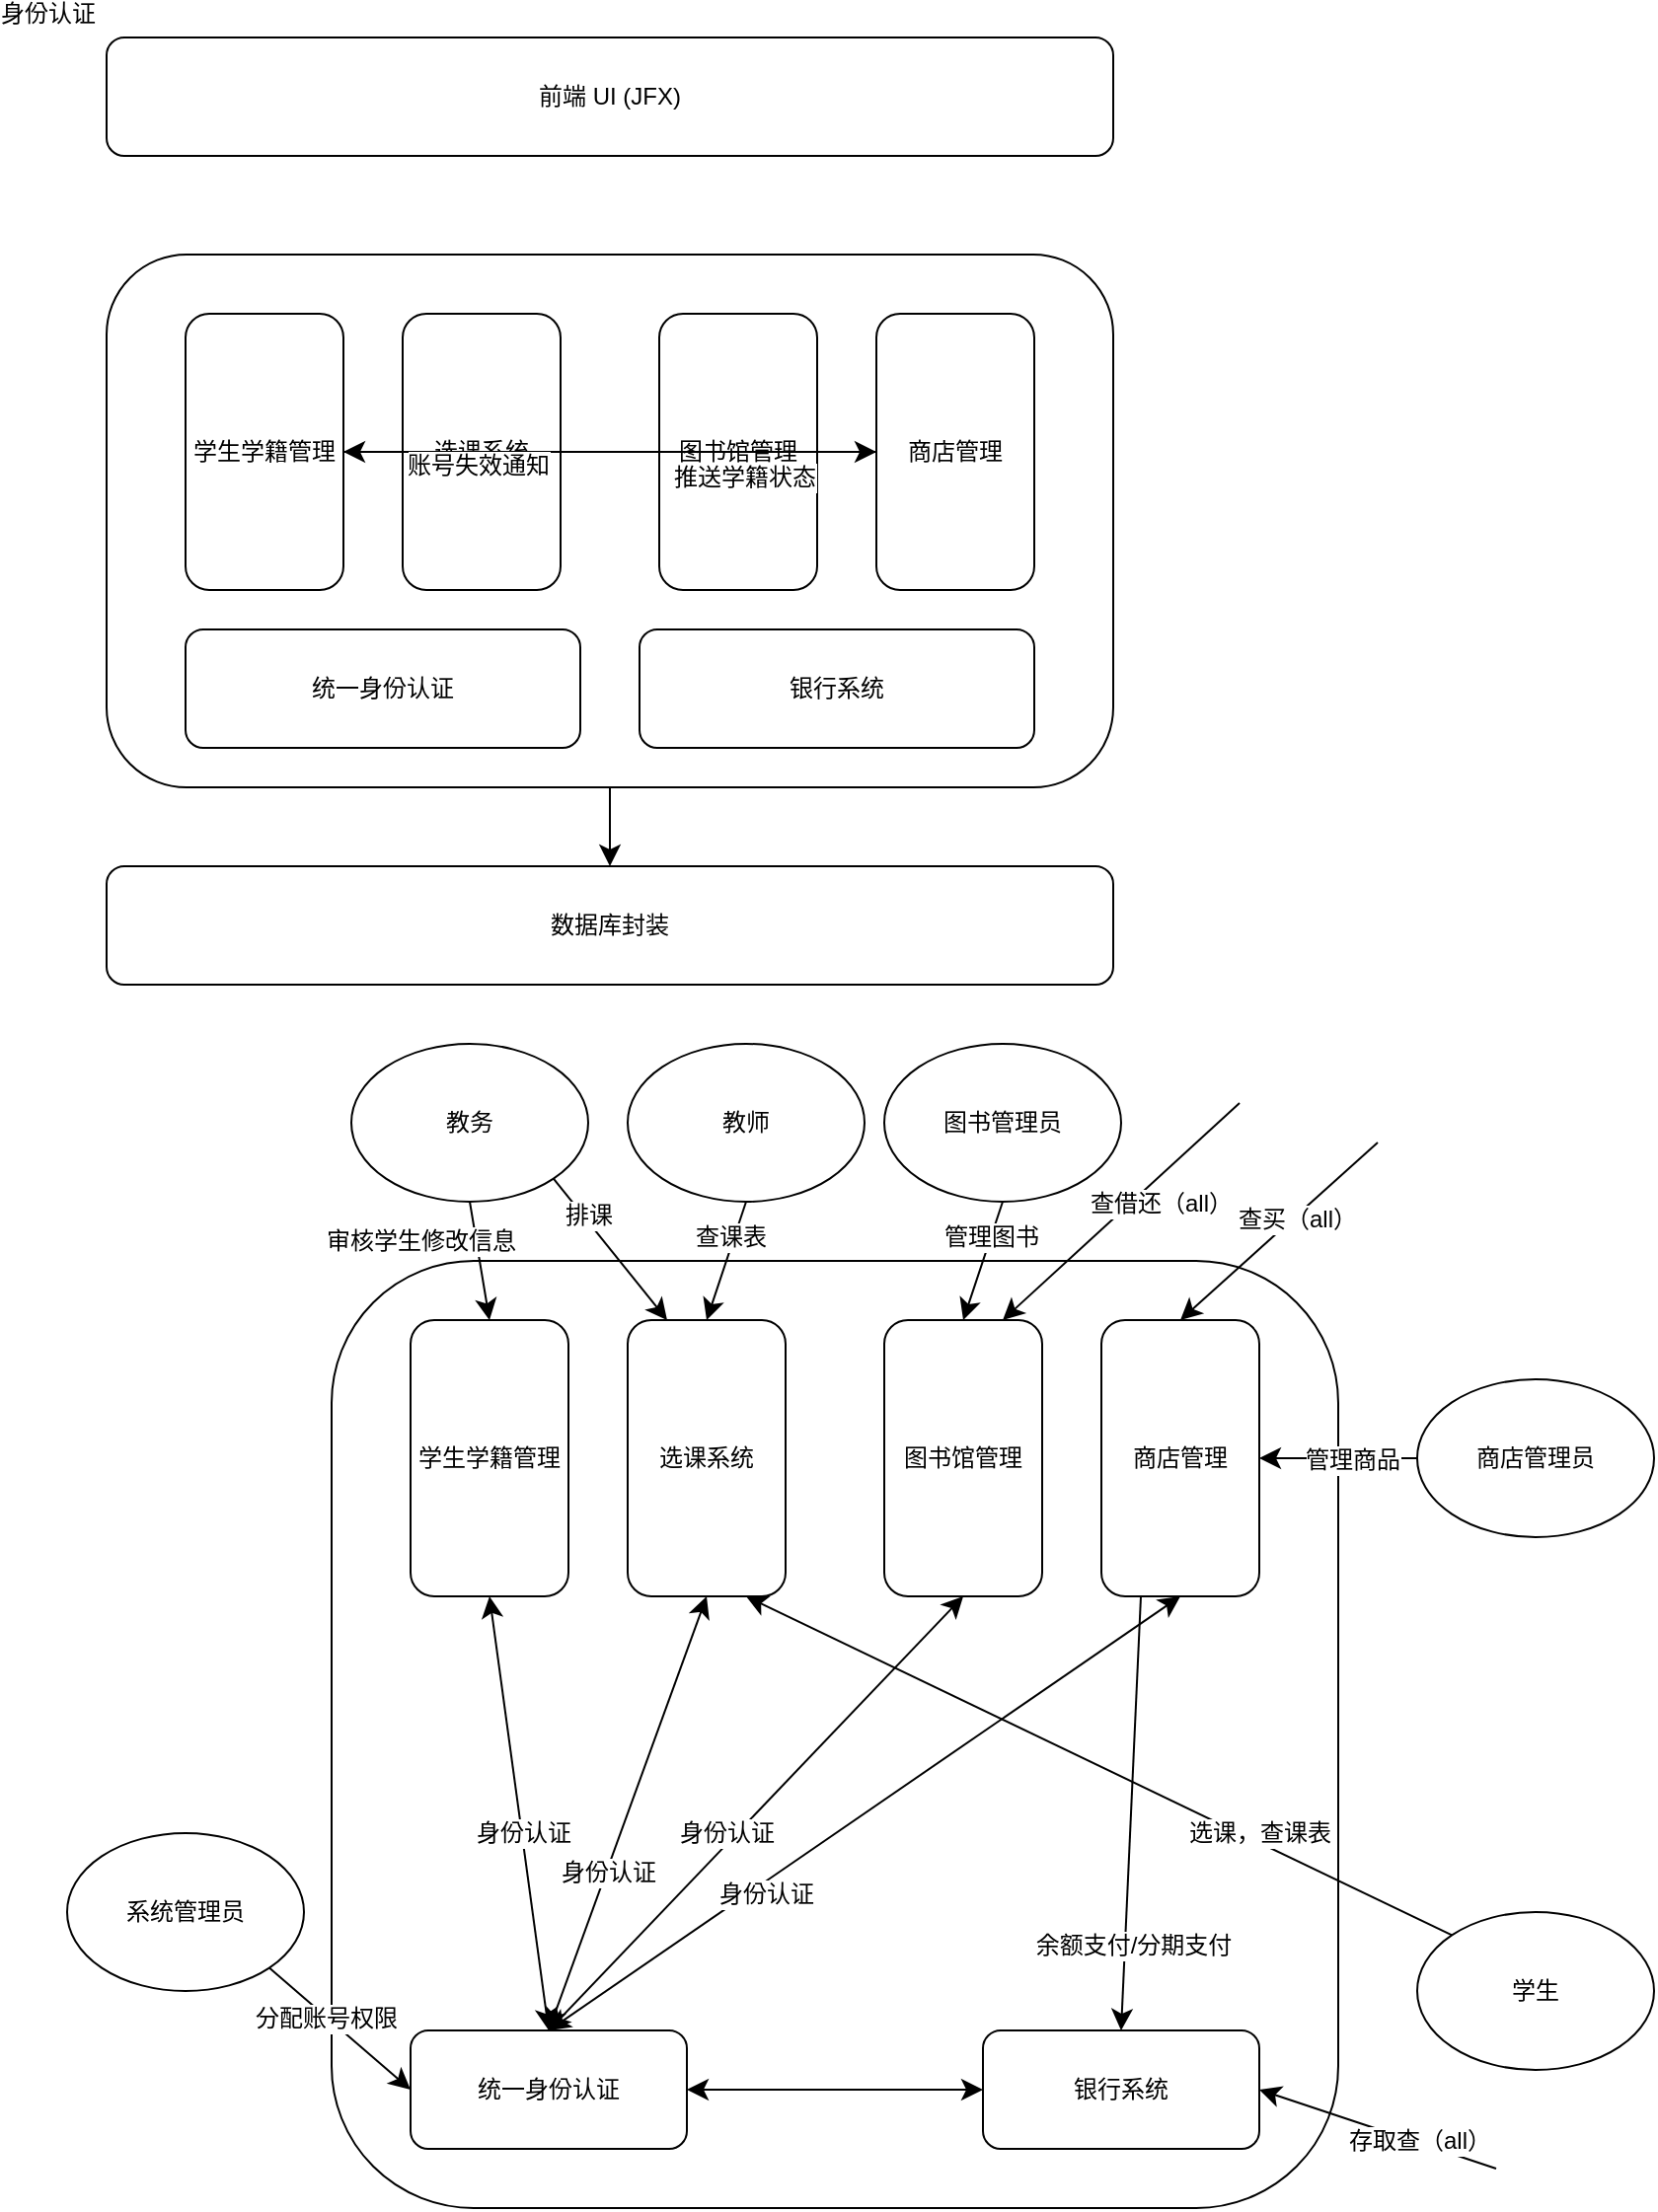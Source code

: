 <mxfile version="28.1.1">
  <diagram name="第 1 页" id="JiUpI6hv0vBJvtDWEYGz">
    <mxGraphModel dx="869" dy="1060" grid="1" gridSize="10" guides="1" tooltips="1" connect="1" arrows="1" fold="1" page="1" pageScale="1" pageWidth="827" pageHeight="1169" math="0" shadow="0">
      <root>
        <mxCell id="0" />
        <mxCell id="1" parent="0" />
        <mxCell id="Blr8LIOK72sx-GVthxVn-6" style="edgeStyle=none;curved=1;rounded=0;orthogonalLoop=1;jettySize=auto;html=1;exitX=0.5;exitY=极简1;exitDx=0;exitDy=0;entryX=0.5;entryY=0;entryDx=0;entryDy=0;fontSize=12;startSize=8;endSize=8;" edge="1" parent="1" source="Blr8LIOK72sx-GVthxVn-1" target="Blr8LIOK72sx-GVthxVn-5">
          <mxGeometry relative="1" as="geometry" />
        </mxCell>
        <mxCell id="Blr8LIOK72sx-GVthxVn-1" value="前端 UI (&lt;span style=&quot;background-color: transparent; color: light-dark(rgb(0, 0, 0), rgb(255, 255, 255));&quot;&gt;JFX)&lt;/span&gt;" style="rounded=1;whiteSpace=wrap;html=1;" vertex="1" parent="1">
          <mxGeometry x="30" y="10" width="510" height="60" as="geometry" />
        </mxCell>
        <mxCell id="Blr8LIOK72sx-GVthxVn-14" style="edgeStyle=none;curved=1;rounded=0;orthogonalLoop=1;jettySize=auto;html=1;exitX=0.5;exitY=1;exitDx=0;exitDy=0;entryX=0.5;entryY=0;entryDx=0;entryDy=0;fontSize=12;startSize=8;endSize=8;" edge="1" parent="1" source="Blr8LIOK72sx-GVthxVn-5" target="Blr8LIOK72sx-GVthxVn-13">
          <mxGeometry relative="1" as="geometry" />
        </mxCell>
        <mxCell id="Blr8LIOK72sx-GVthxVn-5" value="" style="rounded=1;whiteSpace=wrap;html=1;" vertex="1" parent="1">
          <mxGeometry x="30" y="120" width="510" height="270" as="geometry" />
        </mxCell>
        <mxCell id="Blr8LIOK72sx-GVthxVn-7" value="统一身份认证" style="rounded=1;whiteSpace=wrap;html=1;" vertex="1" parent="1">
          <mxGeometry x="70" y="310" width="200" height="60" as="geometry" />
        </mxCell>
        <mxCell id="Blr8LIOK72sx-GVthxVn-8" value="银行系统" style="rounded=1;whiteSpace=wrap;html=1;" vertex="1" parent="1">
          <mxGeometry x="300" y="310" width="200" height="60" as="geometry" />
        </mxCell>
        <mxCell id="Blr8LIOK72sx-GVthxVn-9" value="学生学籍管理" style="rounded=1;whiteSpace=wrap;html=1;" vertex="1" parent="1">
          <mxGeometry x="70" y="150" width="80" height="140" as="geometry" />
        </mxCell>
        <mxCell id="Blr8LIOK72sx-GVthxVn-10" value="商店管理" style="rounded=1;whiteSpace=wrap;html=1;" vertex="1" parent="1">
          <mxGeometry x="420" y="150" width="80" height="140" as="geometry" />
        </mxCell>
        <mxCell id="Blr8LIOK72sx-GVthxVn-11" value="图书馆管理&lt;span style=&quot;color: rgba(0, 0, 0, 0); font-family: monospace; font-size: 0px; text-align: start; text-wrap-mode: nowrap;&quot;&gt;%3CmxGraphModel%3E%3Croot%3E%3CmxCell%20id%3D%220%22%2F%3E%3CmxCell%20id%3D%221%22%20parent%3D%220%22%2F%3E%3CmxCell%20id%3D%222%22%20value%3D%22%E5%95%86%E5%BA%97%E7%AE%A1%E7%90%86%22%20style%3D%22rounded%3D1%3BwhiteSpace%3Dwrap%3Bhtml%3D1%3B%22%20vertex%3D%221%22%20parent%3D%221%22%3E%3CmxGeometry%20x%3D%22520%22%20y%3D%22340%22%20width%3D%2280%22%20height%3D%22100%22%20as%3D%22geometry%22%2F%3E%3C%2FmxCell%3E%3C%2Froot%3E%3C%2FmxGraphModel%3E&lt;/span&gt;" style="rounded=1;whiteSpace=wrap;html=1;" vertex="1" parent="1">
          <mxGeometry x="310" y="150" width="80" height="140" as="geometry" />
        </mxCell>
        <mxCell id="Blr8LIOK72sx-GVthxVn-12" value="选课系统" style="rounded=1;whiteSpace=wrap;html=1;" vertex="1" parent="1">
          <mxGeometry x="180" y="150" width="80" height="140" as="geometry" />
        </mxCell>
        <mxCell id="Blr8LIOK72sx-GVthxVn-13" value="数据库封装" style="rounded=1;whiteSpace=wrap;html=1;" vertex="1" parent="1">
          <mxGeometry x="30" y="430" width="510" height="60" as="geometry" />
        </mxCell>
        <mxCell id="Blr8LIOK72sx-GVthxVn-16" value="" style="rounded=1;whiteSpace=wrap;html=1;" vertex="1" parent="1">
          <mxGeometry x="144" y="630" width="510" height="480" as="geometry" />
        </mxCell>
        <mxCell id="Blr8LIOK72sx-GVthxVn-17" value="统一身份认证" style="rounded=1;whiteSpace=wrap;html=1;" vertex="1" parent="1">
          <mxGeometry x="184" y="1020" width="140" height="60" as="geometry" />
        </mxCell>
        <mxCell id="Blr8LIOK72sx-GVthxVn-18" value="银行系统" style="rounded=1;whiteSpace=wrap;html=1;" vertex="1" parent="1">
          <mxGeometry x="474" y="1020" width="140" height="60" as="geometry" />
        </mxCell>
        <mxCell id="Blr8LIOK72sx-GVthxVn-19" value="学生学籍管理" style="rounded=1;whiteSpace=wrap;html=1;" vertex="1" parent="1">
          <mxGeometry x="184" y="660" width="80" height="140" as="geometry" />
        </mxCell>
        <mxCell id="Blr8LIOK72sx-GVthxVn-52" style="edgeStyle=none;curved=1;rounded=0;orthogonalLoop=1;jettySize=auto;html=1;entryX=0.5;entryY=0;entryDx=0;entryDy=0;fontSize=12;startSize=8;endSize=8;exitX=0.25;exitY=1;exitDx=0;exitDy=0;" edge="1" parent="1" source="Blr8LIOK72sx-GVthxVn-20" target="Blr8LIOK72sx-GVthxVn-18">
          <mxGeometry relative="1" as="geometry" />
        </mxCell>
        <mxCell id="Blr8LIOK72sx-GVthxVn-53" value="余额支付/分期支付" style="edgeLabel;html=1;align=center;verticalAlign=middle;resizable=0;points=[];fontSize=12;" vertex="1" connectable="0" parent="Blr8LIOK72sx-GVthxVn-52">
          <mxGeometry x="0.595" y="4" relative="1" as="geometry">
            <mxPoint y="1" as="offset" />
          </mxGeometry>
        </mxCell>
        <mxCell id="Blr8LIOK72sx-GVthxVn-20" value="商店管理" style="rounded=1;whiteSpace=wrap;html=1;" vertex="1" parent="1">
          <mxGeometry x="534" y="660" width="80" height="140" as="geometry" />
        </mxCell>
        <mxCell id="Blr8LIOK72sx-GVthxVn-21" value="图书馆管理&lt;span style=&quot;color: rgba(0, 0, 0, 0); font-family: monospace; font-size: 0px; text-align: start; text-wrap-mode: nowrap;&quot;&gt;%3CmxGraphModel%3E%3Croot%3极简E%3CmxCell%20id%3D%220%22%2F%3E%3CmxCell%20id%3D%221%22%20parent%3D%220%22%2F%3E%3CmxCell%20id%3D%222%22%20value%3D%22%E5%95%86%E5%BA%97%E7%AE%A1%E7%90%86%22%20style%3D%22rounded%3D1%3BwhiteSpace%3Dwrap%3Bhtml%3D1%3B%22%20vertex%3D%221%22%20parent%3D%221%22%3E%3CmxGeometry%20x%3D%22520%22%20y%3D%22340%22%20width%3D%2280%22%20height%3D%22100%22%20as%3D%22geometry%22%2F%3E%3C%2FmxCell%3E%3C%2Froot%3E%3C%2FmxGraphModel%3E&lt;/span&gt;" style="rounded=1;whiteSpace=wrap;html=1;" vertex="1" parent="1">
          <mxGeometry x="424" y="660" width="80" height="140" as="geometry" />
        </mxCell>
        <mxCell id="Blr8LIOK72sx-GVthxVn-22" value="选课系统" style="rounded=1;whiteSpace=wrap;html=1;" vertex="1" parent="1">
          <mxGeometry x="294" y="660" width="80" height="140" as="geometry" />
        </mxCell>
        <mxCell id="Blr8LIOK72sx-GVthxVn-25" value="" style="endArrow=classic;startArrow=classic;html=1;rounded=0;fontSize=12;startSize=8;endSize=8;curved=1;entryX=0.5;entryY=1;entryDx=0;entryDy=0;exitX=0.5;exitY=0;exitDx=0;exitDy=0;" edge="1" parent="1" source="Blr8LIOK72sx-GVthxVn-17" target="Blr8LIOK72sx-GVthxVn-19">
          <mxGeometry width="50" height="50" relative="1" as="geometry">
            <mxPoint x="344" y="720" as="sourcePoint" />
            <mxPoint x="394" y="670" as="targetPoint" />
          </mxGeometry>
        </mxCell>
        <mxCell id="Blr8LIOK72sx-GVthxVn-26" value="身份认证" style="edgeLabel;html=1;align=center;verticalAlign=middle;resizable=0;points=[];fontSize=12;" vertex="1" connectable="0" parent="Blr8LIOK72sx-GVthxVn-25">
          <mxGeometry x="0.111" y="-3" relative="1" as="geometry">
            <mxPoint y="23" as="offset" />
          </mxGeometry>
        </mxCell>
        <mxCell id="Blr8LIOK72sx-GVthxVn-27" value="" style="endArrow=classic;startArrow=classic;html=1;rounded=0;fontSize=12;startSize=8;endSize=8;curved=1;entryX=0.5;entryY=1;entryDx=0;entryDy=0;exitX=0.5;exitY=0;exitDx=0;exitDy=0;" edge="1" parent="1" source="Blr8LIOK72sx-GVthxVn-17" target="Blr8LIOK72sx-GVthxVn-22">
          <mxGeometry width="50" height="50" relative="1" as="geometry">
            <mxPoint x="324" y="1190" as="sourcePoint" />
            <mxPoint x="314" y="910" as="targetPoint" />
          </mxGeometry>
        </mxCell>
        <mxCell id="Blr8LIOK72sx-GVthxVn-28" value="身份认证" style="edgeLabel;html=1;align=center;verticalAlign=middle;resizable=0;points=[];fontSize=12;" vertex="1" connectable="0" parent="Blr8LIOK72sx-GVthxVn-27">
          <mxGeometry x="0.111" y="-3" relative="1" as="geometry">
            <mxPoint x="-17" y="41" as="offset" />
          </mxGeometry>
        </mxCell>
        <mxCell id="Blr8LIOK72sx-GVthxVn-29" value="" style="endArrow=classic;startArrow=classic;html=1;rounded=0;fontSize=12;startSize=8;endSize=8;curved=1;entryX=0.5;entryY=1;entryDx=0;entryDy=0;exitX=0.5;exitY=0;exitDx=0;exitDy=0;" edge="1" parent="1" source="Blr8LIOK72sx-GVthxVn-17" target="Blr8LIOK72sx-GVthxVn-21">
          <mxGeometry width="50" height="50" relative="1" as="geometry">
            <mxPoint x="464" y="1070" as="sourcePoint" />
            <mxPoint x="454" y="790" as="targetPoint" />
          </mxGeometry>
        </mxCell>
        <mxCell id="Blr8LIOK72sx-GVthxVn-30" value="身份认证" style="edgeLabel;html=1;align=center;verticalAlign=middle;resizable=0;points=[];fontSize=12;" vertex="1" connectable="0" parent="Blr8LIOK72sx-GVthxVn-29">
          <mxGeometry x="0.111" y="-3" relative="1" as="geometry">
            <mxPoint x="-29" y="20" as="offset" />
          </mxGeometry>
        </mxCell>
        <mxCell id="Blr8LIOK72sx-GVthxVn-31" value="" style="endArrow=classic;startArrow=classic;html=1;rounded=0;fontSize=12;startSize=8;endSize=8;curved=1;entryX=0.5;entryY=1;entryDx=0;entryDy=0;exitX=0.5;exitY=0;exitDx=0;exitDy=0;" edge="1" parent="1" source="Blr8LIOK72sx-GVthxVn-17" target="Blr8LIOK72sx-GVthxVn-20">
          <mxGeometry width="50" height="50" relative="1" as="geometry">
            <mxPoint x="534" y="1140" as="sourcePoint" />
            <mxPoint x="524" y="860" as="targetPoint" />
          </mxGeometry>
        </mxCell>
        <mxCell id="Blr8LIOK72sx-GVthxVn-32" value="身份认证" style="edgeLabel;html=1;align=center;verticalAlign=middle;resizable=0;points=[];fontSize=12;" vertex="1" connectable="0" parent="Blr8LIOK72sx-GVthxVn-31">
          <mxGeometry x="0.111" y="-3" relative="1" as="geometry">
            <mxPoint x="-70" y="50" as="offset" />
          </mxGeometry>
        </mxCell>
        <mxCell id="Blr8LIOK72sx-GVthxVn-33" value="" style="endArrow=classic;startArrow=classic;html=1;rounded=0;fontSize=12;startSize=8;endSize=8;curved=1;entryX=0;entryY=0.5;entryDx=0;entryDy=0;exitX=1;exitY=0.5;exitDx=0;exitDy=0;" edge="1" parent="1" source="Blr8LIOK72sx-GVthxVn-17" target="Blr8LIOK72sx-GVthxVn-18">
          <mxGeometry width="50" height="50" relative="1" as="geometry">
            <mxPoint x="424" y="1190" as="sourcePoint" />
            <mxPoint x="714" y="910" as="targetPoint" />
          </mxGeometry>
        </mxCell>
        <mxCell id="Blr8LIOK72sx-GVthxVn-34" value="身份认证" style="edgeLabel;html=1;align=center;verticalAlign=middle;resizable=0;points=[];fontSize=12;" vertex="1" connectable="0" parent="Blr8LIOK72sx-GVthxVn-33">
          <mxGeometry x="0.111" y="-3" relative极简="1" as="geometry">
            <mxPoint y="1" as="offset" />
          </mxGeometry>
        </mxCell>
        <mxCell id="Blr8LIOK72sx-GVthxVn-36" style="edgeStyle=none;curved=1;rounded=0;orthogonalLoop=1;jettySize=auto;html=1;entryX=1;entryY=0.5;entryDx=0;entryDy=0;fontSize=12;startSize=8;endSize=8;" edge="1" parent="1" target="Blr8LIOK72sx-GVthxVn-18">
          <mxGeometry relative="1" as="geometry">
            <mxPoint x="734" y="1090" as="sourcePoint" />
          </mxGeometry>
        </mxCell>
        <mxCell id="Blr8LIOK72sx-GVthxVn-40" value="存取查（all）" style="edgeLabel;html=1;align=center;verticalAlign=middle;resizable=0;points=[];fontSize=12;" vertex="1" connectable="0" parent="Blr8LIOK72sx-GVthxVn-36">
          <mxGeometry x="-0.021" y="-1" relative="1" as="geometry">
            <mxPoint x="19" y="6极简" as="offset" />
          </mxGeometry>
        </mxCell>
        <mxCell id="Blr8LIOK72sx-GVthxVn-44" style="edgeStyle=none;curved=1;rounded=0;orthogonalLoop=1;jettySize=auto;html=1;exitX=0;exitY=0.5;exitDx=0;exitDy=0;entryX=0.75;entryY=1;entryDx=0;entryDy=0;fontSize=12;startSize=8;endSize=8;" edge="1" parent="1" source="Blr8LIOK72sx-GVthxVn-35" target="Blr8LIOK72s极简x-GVthxVn-19">
          <mxGeometry relative="1" as="geometry" />
        </mxCell>
        <mxCell id="Blr8LIOK72sx-GVthxVn-45" value="查改" style="edgeLabel;html=1;align=center;verticalAlign=middle;resizable=0;points=[];fontSize=12;" vertex="1" connectable="0" parent="Blr8LIOK72sx-GVthxVn-44">
          <mxGeometry x="-0.295" y="4" relative="1" as="geometry">
            <mxPoint x="-40" y="-23" as="offset" />
          </mxGeometry>
        </mxCell>
        <mxCell id="Blr8LIOK72sx-GVthxVn-46" style="edgeStyle=none;curved=1;rounded=0;orthogonalLoop=1;jettySize=auto;html=1;exitX=0;exitY=0;exitDx=0;exitDy=0;entryX=0.75;entryY=1;entryDx=0;entryDy=0;fontSize=12;startSize=8;endSize=8;" edge="1" parent="1" source="Blr8LIOK72sx-GVthxVn-35" target="Blr8LIOK72sx-GVthxVn-22">
          <mxGeometry relative="1" as="geometry" />
        </mxCell>
        <mxCell id="Blr8LIOK72sx-GVthxVn-47" value="选课，查课表" style="edgeLabel;html=1;align=center;verticalAlign=middle;resizable=0;points=[];fontSize=12;" vertex="1" connectable="0" parent="Blr8LIOK72sx-GVthxVn-46">
          <mxGeometry x="-0.317" y="-1" relative="1" as="geometry">
            <mxPoint x="24" y="8" as="offset" />
          </mxGeometry>
        </mxCell>
        <mxCell id="Blr8LIOK72sx-GVthxVn-50" style="edgeStyle=none;curved=1;rounded=0;orthogonalLoop=1;jettySize=auto;html=1;entryX=0.5;entryY=0;entryDx=0;entryDy=0;fontSize=12;startSize=8;endSize=8;" edge="1" parent="1" target="Blr8LIOK72sx-GVthxVn-20">
          <mxGeometry relative="1" as="geometry">
            <mxPoint x="674" y="570" as="sourcePoint" />
          </mxGeometry>
        </mxCell>
        <mxCell id="Blr8LIOK72sx-GVthxVn-51" value="查买（all）" style="edgeLabel;html=1;align=center;verticalAlign=middle;resizable=0;points=[];fontSize=12;" vertex="1" connectable="0" parent="Blr8LIOK72sx-GVthxVn-50">
          <mxGeometry x="-0.057" y="-4" relative="1" as="geometry">
            <mxPoint x="9" y="-1" as="offset" />
          </mxGeometry>
        </mxCell>
        <mxCell id="Blr8LIOK72sx-GVthxVn-35" value="学生" style="ellipse;whiteSpace=wrap;html=1;" vertex="1" parent="1">
          <mxGeometry x="694" y="960" width="120" height="80" as="geometry" />
        </mxCell>
        <mxCell id="Blr8LIOK72sx-GVthxVn-42" style="edgeStyle=none;curved=1;rounded=0;orthogonalLoop=1;jettySize=auto;html=1;exitX=0.5;exitY=1;exitDx=0;exitDy=0;entryX=0.5;entryY=0;entryDx=0;entryDy=0;fontSize=12;startSize=8;endSize=8;" edge="1" parent="1" source="Blr8LIOK72sx-GVthxVn-41" target="Blr8LIOK72sx-GVthxVn-19">
          <mxGeometry relative="1" as="geometry" />
        </mxCell>
        <mxCell id="Blr8LIOK72sx-GVthxVn-43" value="审核学生修改信息" style="edgeLabel;html=1;align=center;verticalAlign=middle;resizable=0;points=[];fontSize=12;" vertex="1" connectable="0" parent="Blr8LIOK72sx-GVthxVn-42">
          <mxGeometry x="-0.532" y="2" relative="1" as="geometry">
            <mxPoint x="-30" y="6" as="offset" />
          </mxGeometry>
        </mxCell>
        <mxCell id="Blr8LIOK72sx-GVthxVn-54" style="edgeStyle=none;curved=1;rounded=0;orthogonalLoop=1;jettySize=auto;html=1;exitX=1;exitY=1;exitDx=0;exitDy=0;entryX=0.25;entryY=0;entryDx=0;entryDy=0;fontSize=12;startSize=8;endSize=8;" edge="1" parent="1" source="Blr8LIOK72sx-GVthxVn-41" target="Blr8LIOK72sx-GVthxVn-22">
          <mxGeometry relative="1" as="geometry" />
        </mxCell>
        <mxCell id="Blr8LIOK72sx-GVthxVn-55" value="排课" style="edgeLabel;html=1;align=center;verticalAlign=middle;resizable=0;points=[];fontSize=12;" vertex="1" connectable="0" parent="Blr8LIOK72sx-GVthxVn-54">
          <mxGeometry x="-0.452" y="2" relative="1" as="geometry">
            <mxPoint as="offset" />
          </mxGeometry>
        </mxCell>
        <mxCell id="Blr8LIOK72sx-GVthxVn-41" value="教务" style="ellipse;whiteSpace=wrap;html=1;" vertex="1" parent="1">
          <mxGeometry x="154" y="520" width="120" height="80" as="geometry" />
        </mxCell>
        <mxCell id="Blr8LIOK72sx-GVthxVn-57" style="edgeStyle=none;curved=1;rounded=0;orthogonalLoop=1;jettySize=auto;html=1;exitX=0.5;exitY=1;exitDx=0;exitDy=0;entryX=0.5;entryY=0;entryDx=0;entryDy=0;fontSize=12;startSize=8;endSize=8;" edge="1" parent="1" source="Blr8LIOK72sx-GVthxVn-56" target="Blr8LIOK72sx-GVthxVn-22">
          <mxGeometry relative="1" as="geometry" />
        </mxCell>
        <mxCell id="Blr8LIOK72sx-GVthxVn-58" value="查课表" style="edgeLabel;html=1;align=center;verticalAlign=middle;resizable=0;points=[];fontSize=12;" vertex="1" connectable="0" parent="Blr8LIOK72sx-GVthxVn-57">
          <mxGeometry x="-0.398" y="-2" relative="1" as="geometry">
            <mxPoint as="offset" />
          </mxGeometry>
        </mxCell>
        <mxCell id="Blr8LIOK72sx-GVthxVn-59" style="edgeStyle=none;curved=1;rounded=0;orthogonalLoop=1;jettySize=auto;html=1;entryX=0.75;entryY=0;entryDx=0;entryDy=0;fontSize=12;startSize=8;endSize=8;" edge="1" parent="1" target="Blr8LIOK72sx-GVthxVn-21">
          <mxGeometry relative="1" as="geometry">
            <mxPoint x="604" y="550" as="sourcePoint" />
          </mxGeometry>
        </mxCell>
        <mxCell id="Blr8LIOK72sx-GVthxVn-60" value="查借还（all）" style="edgeLabel;html=1;align=center;verticalAlign=middle;resizable=0;points=[];fontSize=12;" vertex="1" connectable="0" parent="Blr8LIOK72sx-GVthxVn-59">
          <mxGeometry x="-0.472" y="1" relative="1" as="geometry">
            <mxPoint x="-9" y="21" as="offset" />
          </mxGeometry>
        </mxCell>
        <mxCell id="Blr8LIOK72sx-GVthxVn-56" value="教师" style="ellipse;whiteSpace=wrap;html=1;" vertex="1" parent="1">
          <mxGeometry x="294" y="520" width="120" height="80" as="geometry" />
        </mxCell>
        <mxCell id="Blr8LIOK72sx-GVthxVn-66" style="edgeStyle=none;curved=1;rounded=0;orthogonalLoop=1;jettySize=auto;html=1;exitX=0.5;exitY=1;exitDx=0;exitDy=0;entryX=0.5;entryY=0;entryDx=0;entryDy=0;fontSize=12;startSize=8;endSize=8;" edge="1" parent="1" source="Blr8LIOK72sx-GVthxVn-63" target="Blr8LIOK72sx-GVthxVn-21">
          <mxGeometry relative="1" as="geometry" />
        </mxCell>
        <mxCell id="Blr8LIOK72sx-GVthxVn-67" value="管理图书" style="edgeLabel;html=1;align=center;verticalAlign=middle;resizable=0;points=[];fontSize=12;" vertex="1" connectable="0" parent="Blr8LIOK72sx-GVthxVn-66">
          <mxGeometry x="-0.429" y="-1" relative="1" as="geometry">
            <mxPoint y="1" as="offset" />
          </mxGeometry>
        </mxCell>
        <mxCell id="Blr8LIOK72sx-GVthxVn-63" value="图书管理员" style="ellipse;whiteSpace=wrap;html=1;" vertex="1" parent="1">
          <mxGeometry x="424" y="520" width="120" height="80" as="geometry" />
        </mxCell>
        <mxCell id="Blr8LIOK72sx-GVthxVn-69" style="edgeStyle=none;curved=1;rounded=0;orthogonalLoop=1;jettySize=auto;html=1;exitX=0;exitY=0.5;exitDx=0;exitDy=0;entryX=1;entryY=0.5;entryDx=0;entryDy=0;fontSize=12;startSize=8;endSize=8;" edge="1" parent="1" source="Blr8LIOK72sx-GVthxVn-68" target="Blr8LIOK72sx-GVthxVn-20">
          <mxGeometry relative="1" as="geometry" />
        </mxCell>
        <mxCell id="Blr8LIOK72sx-GVthxVn-70" value="管理商品" style="edgeLabel;html=1;align=center;verticalAlign=middle;resizable=0;points=[];fontSize=12;" vertex="1" connectable="0" parent="Blr8LIOK72sx-GVthxVn-69">
          <mxGeometry x="0.258" y="1" relative="1" as="geometry">
            <mxPoint x="17" as="offset" />
          </mxGeometry>
        </mxCell>
        <mxCell id="Blr8LIOK72sx-GVthxVn-68" value="商店管理员" style="ellipse;whiteSpace=wrap;html=1;" vertex="1" parent="1">
          <mxGeometry x="694" y="690" width="120" height="80" as="geometry" />
        </mxCell>
        <mxCell id="Blr8LIOK72sx-GVthxVn-72" style="edgeStyle=none;curved=1;rounded=0;orthogonalLoop=1;jettySize=auto;html=1;exitX=1;exitY=1;exitDx=0;exitDy=0;entryX=0;entryY=0.5;entryDx=0;entryDy=0;fontSize=12;startSize=8;endSize=8;" edge="1" parent="1" source="Blr8LIOK72sx-GVthxVn-71" target="Blr8LIOK72sx-GVthxVn-17">
          <mxGeometry relative="1" as="geometry" />
        </mxCell>
        <mxCell id="Blr8LIOK72sx-GVthxVn-73" value="分配账号权限" style="edgeLabel;html=1;align=center;verticalAlign=middle;resizable=0;points=[];fontSize=12;" vertex="1" connectable="0" parent="Blr8LIOK72sx-GVthxVn-72">
          <mxGeometry x="0.102" y="-1" relative="1" as="geometry">
            <mxPoint x="-10" y="-9" as="offset" />
          </mxGeometry>
        </mxCell>
        <mxCell id="Blr8LIOK72sx-GVthxVn-71" value="系统管理员" style="ellipse;whiteSpace=wrap;html=1;" vertex="1" parent="1">
          <mxGeometry x="10" y="920" width="120" height="80" as="geometry" />
        </mxCell>
        
        <mxCell id="Blr8LIOK72sx-GVthxVn-200" style="edgeStyle=none;curved=1;rounded=0;orthogonalLoop=1;jettySize=auto;html=1;exitX=1;exitY=0.5;exitDx=0;exitDy=0;entryX=0;entryY=0.5;entryDx=0;entryDy=0;fontSize=12;startSize=8;endSize=8;" edge="1" parent="1" source="Blr8LIOK72sx-GVthxVn-9" target="Blr8LIOK72sx-GVthxVn-10">
          <mxGeometry relative="1" as="geometry" />
        </mxCell>
        <mxCell id="Blr8LIOK72sx-GVthxVn-201" value="推送学籍状态" style="edgeLabel;html=1;align=center;verticalAlign=middle;resizable=0;points=[];fontSize=12;" vertex="1" connectable="0" parent="Blr8LIOK72sx-GVthxVn-200">
          <mxGeometry x="0.5" y="-3" relative="1" as="geometry">
            <mxPoint y="10" as="offset" />
          </mxGeometry>
        </mxCell>
        
        <mxCell id="Blr8LIOK72sx-GVthxVn-202" style="edgeStyle=none;curved=1;rounded=0;orthogonalLoop=1;jettySize=auto;html=1;dashed=1;exitX=0;exitY=0.5;exitDx=0;exitDy=0;entryX=1;entryY=0.5;entryDx=0;entryDy=0;fontSize=12;startSize=8;endSize=8;" edge="1" parent="1" source="Blr8LIOK72sx-GVthxVn-10" target="Blr8LIOK72sx-GVthxVn-9">
          <mxGeometry relative="1" as="geometry" />
        </mxCell>
        <mxCell id="Blr8LIOK72sx-GVthxVn-203" value="账号失效通知" style="edgeLabel;html=1;align=center;verticalAlign=middle;resizable=0;points=[];fontSize=12;" vertex="1" connectable="0" parent="Blr8LIOK72sx-GVthxVn-202">
          <mxGeometry x="0.5" y="-3" relative="1" as="geometry">
            <mxPoint y="10" as="offset" />
          </mxGeometry>
        </mxCell>
      </root>
    </mxGraphModel>
  </diagram>
</mxfile>